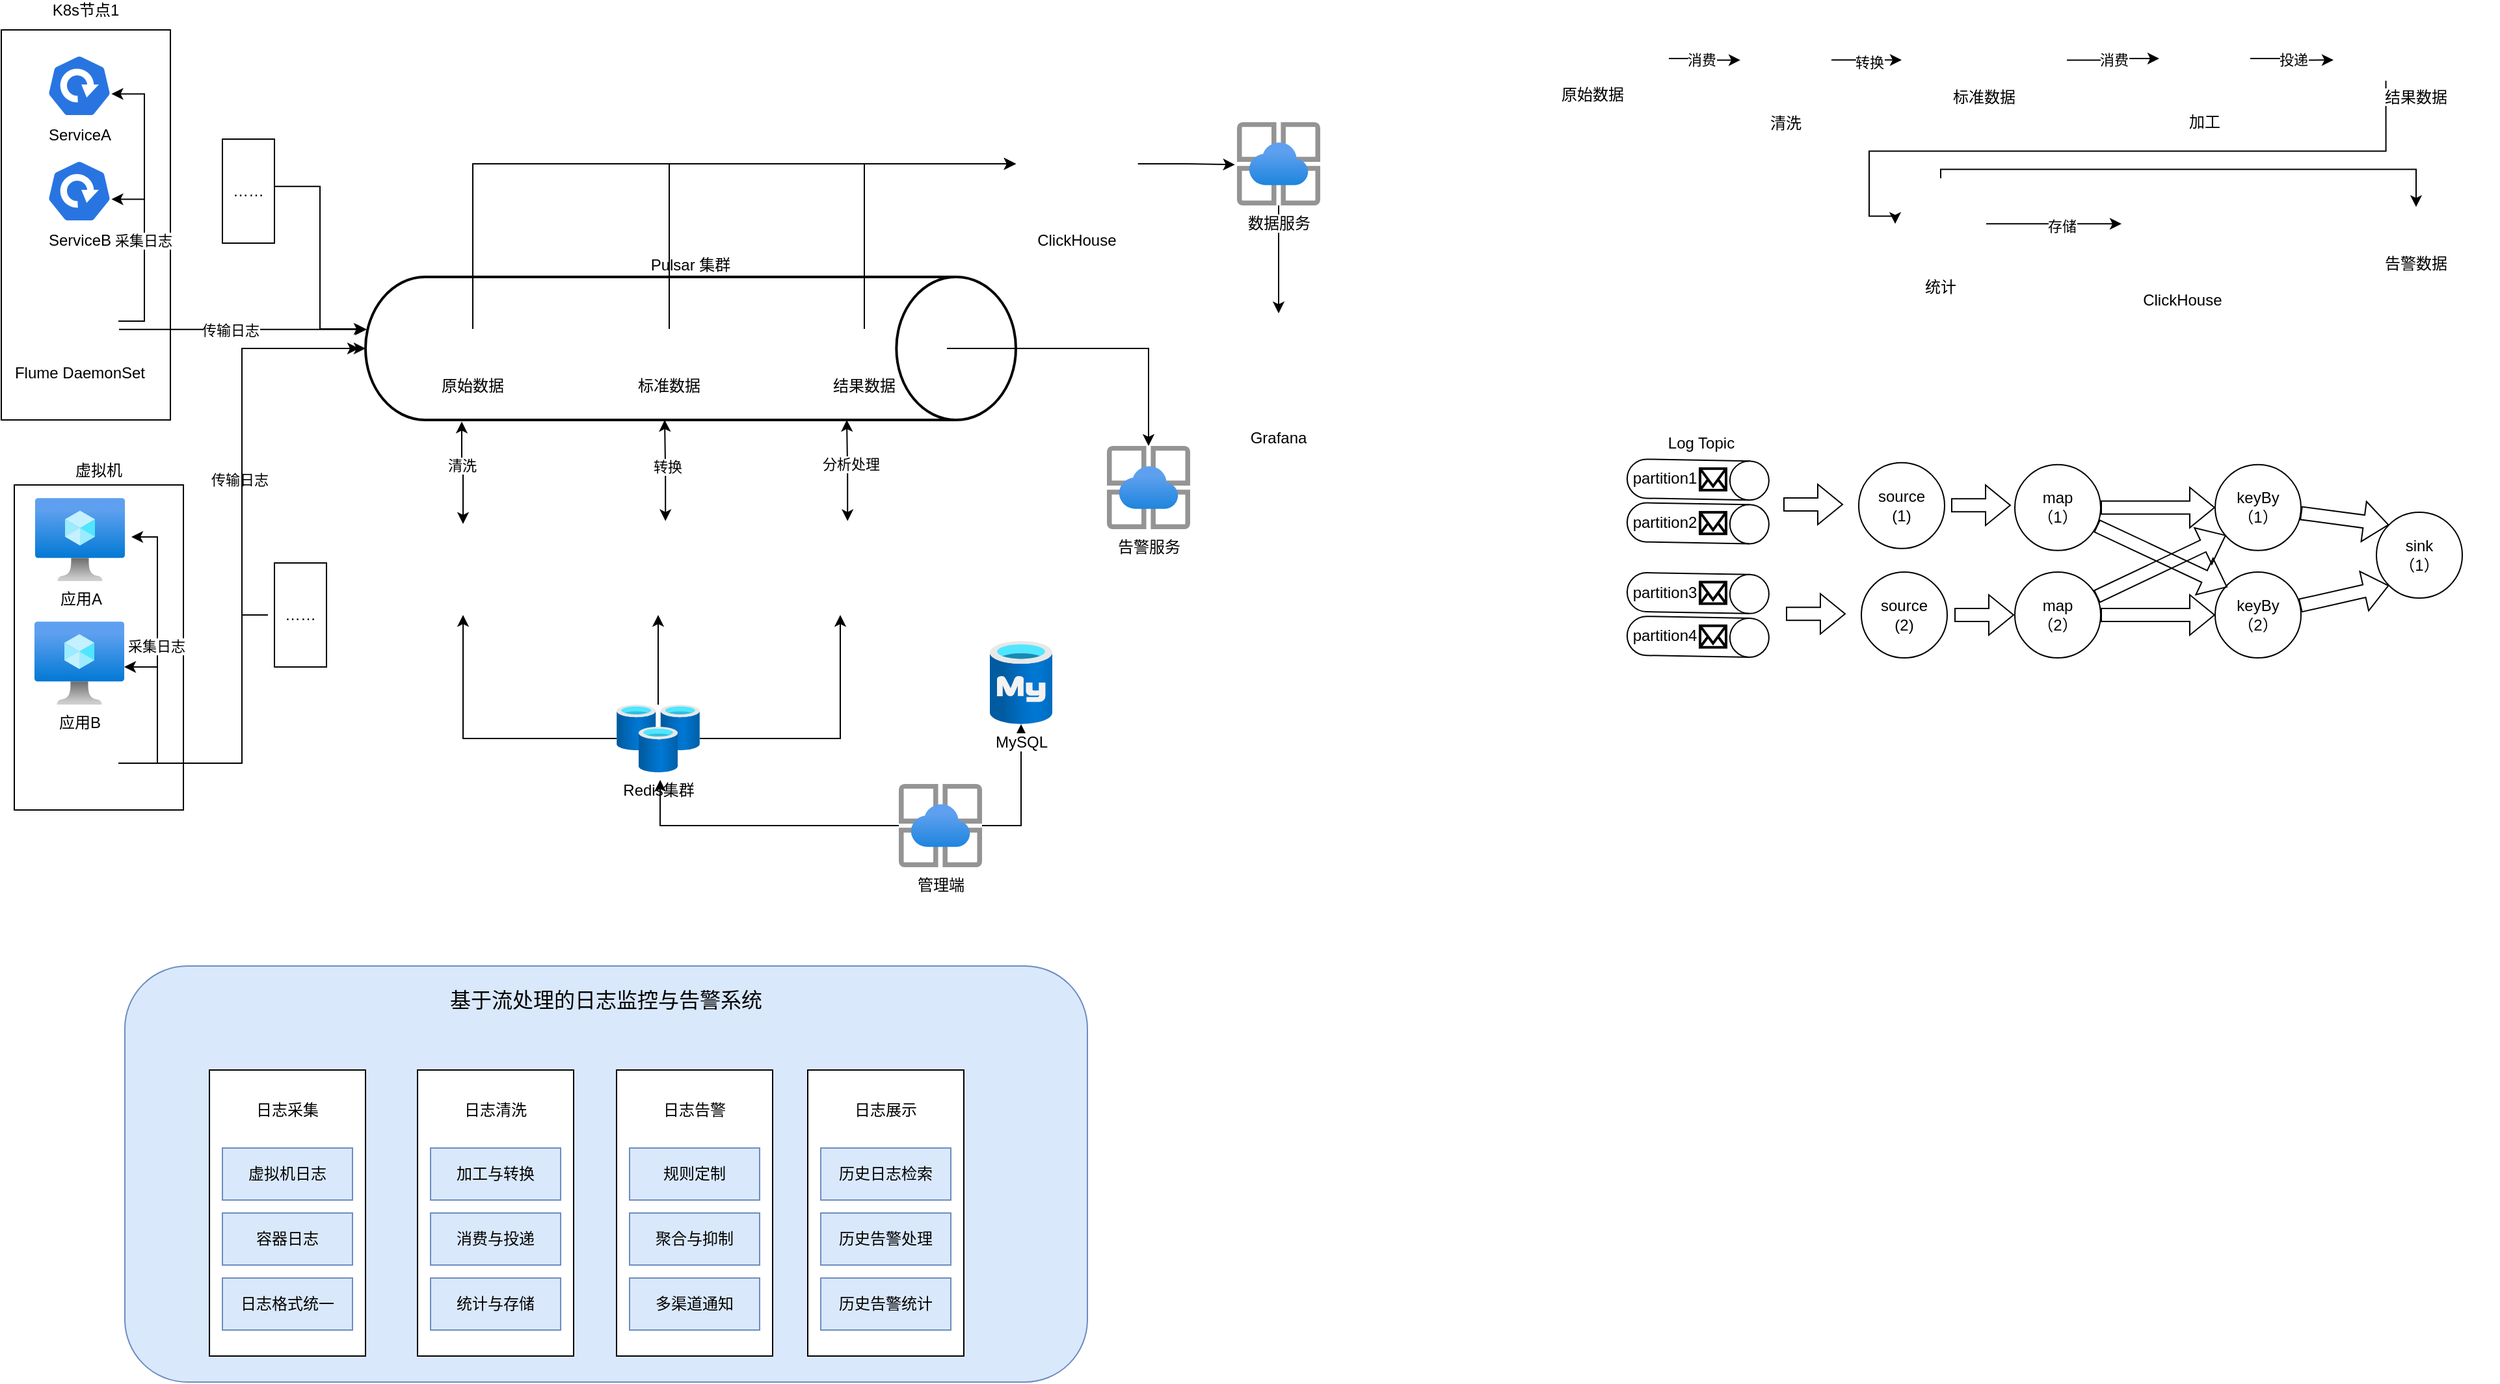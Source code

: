<mxfile version="22.1.5" type="github">
  <diagram name="第 1 页" id="56SS_imhiqbkVNjsHkNW">
    <mxGraphModel dx="688" dy="384" grid="0" gridSize="10" guides="1" tooltips="1" connect="1" arrows="1" fold="1" page="1" pageScale="1" pageWidth="827" pageHeight="1169" math="0" shadow="0">
      <root>
        <mxCell id="0" />
        <mxCell id="1" parent="0" />
        <mxCell id="awbve9gMcP2OOoba668H-3" value="虚拟机&lt;br&gt;&lt;br&gt;&lt;br&gt;&lt;br&gt;&lt;br&gt;&lt;br&gt;&lt;br&gt;&lt;br&gt;&lt;br&gt;&lt;br&gt;&lt;br&gt;&lt;br&gt;&lt;br&gt;&lt;br&gt;&lt;br&gt;&lt;br&gt;&lt;br&gt;&lt;br&gt;&lt;br&gt;&lt;br&gt;" style="rounded=0;whiteSpace=wrap;html=1;" parent="1" vertex="1">
          <mxGeometry x="20" y="390" width="130" height="250" as="geometry" />
        </mxCell>
        <mxCell id="gt6lZ0RUBfEhvGDMH1o4-125" value="&lt;font style=&quot;font-size: 16px;&quot;&gt;基于流处理的日志监控与告警系统&lt;br&gt;&lt;br&gt;&lt;br&gt;&lt;br&gt;&lt;br&gt;&lt;br&gt;&lt;br&gt;&lt;br&gt;&lt;br&gt;&lt;br&gt;&lt;br&gt;&lt;br&gt;&lt;br&gt;&lt;br&gt;&lt;br&gt;&lt;/font&gt;" style="rounded=1;whiteSpace=wrap;html=1;fillColor=#dae8fc;strokeColor=#6c8ebf;" parent="1" vertex="1">
          <mxGeometry x="105" y="760" width="740" height="320" as="geometry" />
        </mxCell>
        <mxCell id="gt6lZ0RUBfEhvGDMH1o4-4" value="K8s节点1&lt;br&gt;&lt;br&gt;&lt;br&gt;&lt;br&gt;&lt;br&gt;&lt;br&gt;&lt;br&gt;&lt;br&gt;&lt;br&gt;&lt;br&gt;&lt;br&gt;&lt;br&gt;&lt;br&gt;&lt;br&gt;&lt;br&gt;&lt;br&gt;&lt;br&gt;&lt;br&gt;&lt;br&gt;&lt;br&gt;&lt;br&gt;&lt;br&gt;&lt;br&gt;&lt;br&gt;" style="rounded=0;whiteSpace=wrap;html=1;" parent="1" vertex="1">
          <mxGeometry x="10" y="40" width="130" height="300" as="geometry" />
        </mxCell>
        <mxCell id="gt6lZ0RUBfEhvGDMH1o4-1" value="ServiceA" style="sketch=0;html=1;dashed=0;whitespace=wrap;fillColor=#2875E2;strokeColor=#ffffff;points=[[0.005,0.63,0],[0.1,0.2,0],[0.9,0.2,0],[0.5,0,0],[0.995,0.63,0],[0.72,0.99,0],[0.5,1,0],[0.28,0.99,0]];verticalLabelPosition=bottom;align=center;verticalAlign=top;shape=mxgraph.kubernetes.icon;prIcon=deploy" parent="1" vertex="1">
          <mxGeometry x="45" y="59" width="50" height="48" as="geometry" />
        </mxCell>
        <mxCell id="gt6lZ0RUBfEhvGDMH1o4-3" value="ServiceB" style="sketch=0;html=1;dashed=0;whitespace=wrap;fillColor=#2875E2;strokeColor=#ffffff;points=[[0.005,0.63,0],[0.1,0.2,0],[0.9,0.2,0],[0.5,0,0],[0.995,0.63,0],[0.72,0.99,0],[0.5,1,0],[0.28,0.99,0]];verticalLabelPosition=bottom;align=center;verticalAlign=top;shape=mxgraph.kubernetes.icon;prIcon=deploy" parent="1" vertex="1">
          <mxGeometry x="45" y="140" width="50" height="48" as="geometry" />
        </mxCell>
        <mxCell id="gt6lZ0RUBfEhvGDMH1o4-5" style="edgeStyle=orthogonalEdgeStyle;rounded=0;orthogonalLoop=1;jettySize=auto;html=1;entryX=0.995;entryY=0.63;entryDx=0;entryDy=0;entryPerimeter=0;" parent="1" target="gt6lZ0RUBfEhvGDMH1o4-3" edge="1">
          <mxGeometry relative="1" as="geometry">
            <mxPoint x="100" y="264.0" as="sourcePoint" />
            <Array as="points">
              <mxPoint x="120" y="264" />
              <mxPoint x="120" y="170" />
            </Array>
          </mxGeometry>
        </mxCell>
        <mxCell id="gt6lZ0RUBfEhvGDMH1o4-6" style="edgeStyle=orthogonalEdgeStyle;rounded=0;orthogonalLoop=1;jettySize=auto;html=1;entryX=0.995;entryY=0.63;entryDx=0;entryDy=0;entryPerimeter=0;" parent="1" target="gt6lZ0RUBfEhvGDMH1o4-1" edge="1">
          <mxGeometry relative="1" as="geometry">
            <mxPoint x="100" y="264.0" as="sourcePoint" />
            <Array as="points">
              <mxPoint x="120" y="264" />
              <mxPoint x="120" y="90" />
            </Array>
          </mxGeometry>
        </mxCell>
        <mxCell id="gt6lZ0RUBfEhvGDMH1o4-7" value="采集日志" style="edgeLabel;html=1;align=center;verticalAlign=middle;resizable=0;points=[];" parent="gt6lZ0RUBfEhvGDMH1o4-6" vertex="1" connectable="0">
          <mxGeometry x="-0.252" y="1" relative="1" as="geometry">
            <mxPoint as="offset" />
          </mxGeometry>
        </mxCell>
        <mxCell id="gt6lZ0RUBfEhvGDMH1o4-10" value="应用A" style="image;aspect=fixed;html=1;points=[];align=center;fontSize=12;image=img/lib/azure2/compute/Virtual_Machine.svg;" parent="1" vertex="1">
          <mxGeometry x="36" y="400" width="69" height="64" as="geometry" />
        </mxCell>
        <mxCell id="gt6lZ0RUBfEhvGDMH1o4-11" value="Flume DaemonSet" style="shape=image;verticalLabelPosition=bottom;labelBackgroundColor=default;verticalAlign=top;aspect=fixed;imageAspect=0;image=https://flume.apache.org/_static/flume-logo.png;" parent="1" vertex="1">
          <mxGeometry x="40.5" y="230" width="60" height="60" as="geometry" />
        </mxCell>
        <mxCell id="gt6lZ0RUBfEhvGDMH1o4-13" style="edgeStyle=orthogonalEdgeStyle;rounded=0;orthogonalLoop=1;jettySize=auto;html=1;exitX=1;exitY=0.5;exitDx=0;exitDy=0;" parent="1" source="gt6lZ0RUBfEhvGDMH1o4-12" edge="1">
          <mxGeometry relative="1" as="geometry">
            <mxPoint x="110" y="430" as="targetPoint" />
            <Array as="points">
              <mxPoint x="130" y="604" />
              <mxPoint x="130" y="430" />
            </Array>
          </mxGeometry>
        </mxCell>
        <mxCell id="gt6lZ0RUBfEhvGDMH1o4-14" value="采集日志" style="edgeLabel;html=1;align=center;verticalAlign=middle;resizable=0;points=[];" parent="gt6lZ0RUBfEhvGDMH1o4-13" vertex="1" connectable="0">
          <mxGeometry x="0.07" y="1" relative="1" as="geometry">
            <mxPoint as="offset" />
          </mxGeometry>
        </mxCell>
        <mxCell id="awbve9gMcP2OOoba668H-5" style="edgeStyle=orthogonalEdgeStyle;rounded=0;orthogonalLoop=1;jettySize=auto;html=1;" parent="1" source="gt6lZ0RUBfEhvGDMH1o4-12" target="awbve9gMcP2OOoba668H-4" edge="1">
          <mxGeometry relative="1" as="geometry">
            <Array as="points">
              <mxPoint x="130" y="604" />
              <mxPoint x="130" y="530" />
            </Array>
          </mxGeometry>
        </mxCell>
        <mxCell id="gt6lZ0RUBfEhvGDMH1o4-12" value="" style="shape=image;verticalLabelPosition=bottom;labelBackgroundColor=default;verticalAlign=top;aspect=fixed;imageAspect=0;image=https://flume.apache.org/_static/flume-logo.png;" parent="1" vertex="1">
          <mxGeometry x="40" y="574" width="60" height="60" as="geometry" />
        </mxCell>
        <mxCell id="gt6lZ0RUBfEhvGDMH1o4-15" value="Pulsar 集群&lt;br&gt;&lt;br&gt;&lt;br&gt;&lt;br&gt;&lt;br&gt;&lt;br&gt;&lt;br&gt;&lt;br&gt;&lt;br&gt;&lt;br&gt;" style="strokeWidth=2;html=1;shape=mxgraph.flowchart.direct_data;whiteSpace=wrap;" parent="1" vertex="1">
          <mxGeometry x="290" y="230" width="500" height="110" as="geometry" />
        </mxCell>
        <mxCell id="gt6lZ0RUBfEhvGDMH1o4-22" value="" style="shape=image;verticalLabelPosition=bottom;labelBackgroundColor=default;verticalAlign=top;aspect=fixed;imageAspect=0;image=https://flink.apache.org/img/logo/png/100/flink_squirrel_100_color.png;" parent="1" vertex="1">
          <mxGeometry x="330" y="420" width="70" height="70" as="geometry" />
        </mxCell>
        <mxCell id="gt6lZ0RUBfEhvGDMH1o4-23" style="edgeStyle=orthogonalEdgeStyle;rounded=0;orthogonalLoop=1;jettySize=auto;html=1;entryX=0.002;entryY=0.367;entryDx=0;entryDy=0;entryPerimeter=0;" parent="1" source="gt6lZ0RUBfEhvGDMH1o4-11" target="gt6lZ0RUBfEhvGDMH1o4-15" edge="1">
          <mxGeometry relative="1" as="geometry">
            <Array as="points">
              <mxPoint x="195" y="270" />
            </Array>
          </mxGeometry>
        </mxCell>
        <mxCell id="gt6lZ0RUBfEhvGDMH1o4-26" value="传输日志" style="edgeLabel;html=1;align=center;verticalAlign=middle;resizable=0;points=[];" parent="gt6lZ0RUBfEhvGDMH1o4-23" vertex="1" connectable="0">
          <mxGeometry x="-0.107" relative="1" as="geometry">
            <mxPoint as="offset" />
          </mxGeometry>
        </mxCell>
        <mxCell id="gt6lZ0RUBfEhvGDMH1o4-25" style="edgeStyle=orthogonalEdgeStyle;rounded=0;orthogonalLoop=1;jettySize=auto;html=1;entryX=0;entryY=0.5;entryDx=0;entryDy=0;entryPerimeter=0;" parent="1" source="gt6lZ0RUBfEhvGDMH1o4-12" target="gt6lZ0RUBfEhvGDMH1o4-15" edge="1">
          <mxGeometry relative="1" as="geometry" />
        </mxCell>
        <mxCell id="gt6lZ0RUBfEhvGDMH1o4-27" value="传输日志" style="edgeLabel;html=1;align=center;verticalAlign=middle;resizable=0;points=[];" parent="gt6lZ0RUBfEhvGDMH1o4-25" vertex="1" connectable="0">
          <mxGeometry x="0.232" y="2" relative="1" as="geometry">
            <mxPoint as="offset" />
          </mxGeometry>
        </mxCell>
        <mxCell id="gt6lZ0RUBfEhvGDMH1o4-28" style="edgeStyle=orthogonalEdgeStyle;rounded=0;orthogonalLoop=1;jettySize=auto;html=1;entryX=0.148;entryY=1.011;entryDx=0;entryDy=0;entryPerimeter=0;startArrow=classic;startFill=1;" parent="1" source="gt6lZ0RUBfEhvGDMH1o4-22" target="gt6lZ0RUBfEhvGDMH1o4-15" edge="1">
          <mxGeometry relative="1" as="geometry" />
        </mxCell>
        <mxCell id="gt6lZ0RUBfEhvGDMH1o4-36" value="清洗" style="edgeLabel;html=1;align=center;verticalAlign=middle;resizable=0;points=[];" parent="gt6lZ0RUBfEhvGDMH1o4-28" vertex="1" connectable="0">
          <mxGeometry x="0.167" relative="1" as="geometry">
            <mxPoint as="offset" />
          </mxGeometry>
        </mxCell>
        <mxCell id="gt6lZ0RUBfEhvGDMH1o4-32" value="" style="edgeStyle=orthogonalEdgeStyle;rounded=0;orthogonalLoop=1;jettySize=auto;html=1;exitX=0.58;exitY=-0.032;exitDx=0;exitDy=0;exitPerimeter=0;startArrow=classic;startFill=1;" parent="1" source="gt6lZ0RUBfEhvGDMH1o4-29" edge="1">
          <mxGeometry relative="1" as="geometry">
            <mxPoint x="544.989" y="452.5" as="sourcePoint" />
            <mxPoint x="520.0" y="340" as="targetPoint" />
          </mxGeometry>
        </mxCell>
        <mxCell id="gt6lZ0RUBfEhvGDMH1o4-40" value="转换" style="edgeLabel;html=1;align=center;verticalAlign=middle;resizable=0;points=[];" parent="gt6lZ0RUBfEhvGDMH1o4-32" vertex="1" connectable="0">
          <mxGeometry x="0.093" y="-1" relative="1" as="geometry">
            <mxPoint as="offset" />
          </mxGeometry>
        </mxCell>
        <mxCell id="gt6lZ0RUBfEhvGDMH1o4-29" value="" style="shape=image;verticalLabelPosition=bottom;labelBackgroundColor=default;verticalAlign=top;aspect=fixed;imageAspect=0;image=https://flink.apache.org/img/logo/png/100/flink_squirrel_100_color.png;" parent="1" vertex="1">
          <mxGeometry x="480" y="420" width="70" height="70" as="geometry" />
        </mxCell>
        <mxCell id="gt6lZ0RUBfEhvGDMH1o4-34" value="" style="edgeStyle=orthogonalEdgeStyle;rounded=0;orthogonalLoop=1;jettySize=auto;html=1;exitX=0.58;exitY=-0.032;exitDx=0;exitDy=0;exitPerimeter=0;startArrow=classic;startFill=1;" parent="1" source="gt6lZ0RUBfEhvGDMH1o4-35" edge="1">
          <mxGeometry relative="1" as="geometry">
            <mxPoint x="684.989" y="452.5" as="sourcePoint" />
            <mxPoint x="660.0" y="340" as="targetPoint" />
          </mxGeometry>
        </mxCell>
        <mxCell id="gt6lZ0RUBfEhvGDMH1o4-41" value="分析处理" style="edgeLabel;html=1;align=center;verticalAlign=middle;resizable=0;points=[];" parent="gt6lZ0RUBfEhvGDMH1o4-34" vertex="1" connectable="0">
          <mxGeometry x="0.129" y="-2" relative="1" as="geometry">
            <mxPoint as="offset" />
          </mxGeometry>
        </mxCell>
        <mxCell id="gt6lZ0RUBfEhvGDMH1o4-35" value="" style="shape=image;verticalLabelPosition=bottom;labelBackgroundColor=default;verticalAlign=top;aspect=fixed;imageAspect=0;image=https://flink.apache.org/img/logo/png/100/flink_squirrel_100_color.png;" parent="1" vertex="1">
          <mxGeometry x="620" y="420" width="70" height="70" as="geometry" />
        </mxCell>
        <mxCell id="gt6lZ0RUBfEhvGDMH1o4-48" style="edgeStyle=orthogonalEdgeStyle;rounded=0;orthogonalLoop=1;jettySize=auto;html=1;entryX=0;entryY=0.5;entryDx=0;entryDy=0;" parent="1" source="gt6lZ0RUBfEhvGDMH1o4-37" target="gt6lZ0RUBfEhvGDMH1o4-44" edge="1">
          <mxGeometry relative="1" as="geometry">
            <Array as="points">
              <mxPoint x="372" y="143" />
            </Array>
          </mxGeometry>
        </mxCell>
        <mxCell id="gt6lZ0RUBfEhvGDMH1o4-37" value="原始数据" style="shape=image;verticalLabelPosition=bottom;labelBackgroundColor=default;verticalAlign=top;aspect=fixed;imageAspect=0;image=https://pulsar.apache.org/img/logo-black.svg;" parent="1" vertex="1">
          <mxGeometry x="309" y="270" width="127" height="30" as="geometry" />
        </mxCell>
        <mxCell id="gt6lZ0RUBfEhvGDMH1o4-47" style="edgeStyle=orthogonalEdgeStyle;rounded=0;orthogonalLoop=1;jettySize=auto;html=1;entryX=0;entryY=0.5;entryDx=0;entryDy=0;" parent="1" source="gt6lZ0RUBfEhvGDMH1o4-38" target="gt6lZ0RUBfEhvGDMH1o4-44" edge="1">
          <mxGeometry relative="1" as="geometry">
            <Array as="points">
              <mxPoint x="524" y="143" />
            </Array>
          </mxGeometry>
        </mxCell>
        <mxCell id="gt6lZ0RUBfEhvGDMH1o4-38" value="标准数据" style="shape=image;verticalLabelPosition=bottom;labelBackgroundColor=default;verticalAlign=top;aspect=fixed;imageAspect=0;image=https://pulsar.apache.org/img/logo-black.svg;" parent="1" vertex="1">
          <mxGeometry x="460" y="270" width="127" height="30" as="geometry" />
        </mxCell>
        <mxCell id="gt6lZ0RUBfEhvGDMH1o4-44" value="ClickHouse" style="shape=image;verticalLabelPosition=bottom;labelBackgroundColor=default;verticalAlign=top;aspect=fixed;imageAspect=0;image=https://upload.wikimedia.org/wikipedia/commons/thumb/0/0e/Clickhouse.png/220px-Clickhouse.png;" parent="1" vertex="1">
          <mxGeometry x="790" y="98" width="93.84" height="90" as="geometry" />
        </mxCell>
        <mxCell id="gt6lZ0RUBfEhvGDMH1o4-46" style="edgeStyle=orthogonalEdgeStyle;rounded=0;orthogonalLoop=1;jettySize=auto;html=1;entryX=0;entryY=0.5;entryDx=0;entryDy=0;exitX=0.5;exitY=0;exitDx=0;exitDy=0;" parent="1" source="gt6lZ0RUBfEhvGDMH1o4-45" target="gt6lZ0RUBfEhvGDMH1o4-44" edge="1">
          <mxGeometry relative="1" as="geometry" />
        </mxCell>
        <mxCell id="gt6lZ0RUBfEhvGDMH1o4-62" style="edgeStyle=orthogonalEdgeStyle;rounded=0;orthogonalLoop=1;jettySize=auto;html=1;" parent="1" source="gt6lZ0RUBfEhvGDMH1o4-45" target="gt6lZ0RUBfEhvGDMH1o4-51" edge="1">
          <mxGeometry relative="1" as="geometry" />
        </mxCell>
        <mxCell id="gt6lZ0RUBfEhvGDMH1o4-45" value="结果数据" style="shape=image;verticalLabelPosition=bottom;labelBackgroundColor=default;verticalAlign=top;aspect=fixed;imageAspect=0;image=https://pulsar.apache.org/img/logo-black.svg;" parent="1" vertex="1">
          <mxGeometry x="610" y="270" width="127" height="30" as="geometry" />
        </mxCell>
        <mxCell id="gt6lZ0RUBfEhvGDMH1o4-108" value="" style="edgeStyle=orthogonalEdgeStyle;rounded=0;orthogonalLoop=1;jettySize=auto;html=1;" parent="1" source="gt6lZ0RUBfEhvGDMH1o4-49" target="gt6lZ0RUBfEhvGDMH1o4-107" edge="1">
          <mxGeometry relative="1" as="geometry" />
        </mxCell>
        <mxCell id="gt6lZ0RUBfEhvGDMH1o4-49" value="数据服务" style="image;aspect=fixed;html=1;points=[];align=center;fontSize=12;image=img/lib/azure2/app_services/App_Service_Environments.svg;" parent="1" vertex="1">
          <mxGeometry x="960" y="111" width="64" height="64" as="geometry" />
        </mxCell>
        <mxCell id="gt6lZ0RUBfEhvGDMH1o4-50" style="edgeStyle=orthogonalEdgeStyle;rounded=0;orthogonalLoop=1;jettySize=auto;html=1;entryX=-0.026;entryY=0.51;entryDx=0;entryDy=0;entryPerimeter=0;" parent="1" source="gt6lZ0RUBfEhvGDMH1o4-44" target="gt6lZ0RUBfEhvGDMH1o4-49" edge="1">
          <mxGeometry relative="1" as="geometry" />
        </mxCell>
        <mxCell id="gt6lZ0RUBfEhvGDMH1o4-51" value="告警服务" style="image;aspect=fixed;html=1;points=[];align=center;fontSize=12;image=img/lib/azure2/app_services/App_Service_Environments.svg;" parent="1" vertex="1">
          <mxGeometry x="860" y="360" width="64" height="64" as="geometry" />
        </mxCell>
        <mxCell id="gt6lZ0RUBfEhvGDMH1o4-54" style="edgeStyle=orthogonalEdgeStyle;rounded=0;orthogonalLoop=1;jettySize=auto;html=1;entryX=0.5;entryY=1;entryDx=0;entryDy=0;" parent="1" source="gt6lZ0RUBfEhvGDMH1o4-53" target="gt6lZ0RUBfEhvGDMH1o4-29" edge="1">
          <mxGeometry relative="1" as="geometry" />
        </mxCell>
        <mxCell id="gt6lZ0RUBfEhvGDMH1o4-55" style="edgeStyle=orthogonalEdgeStyle;rounded=0;orthogonalLoop=1;jettySize=auto;html=1;entryX=0.5;entryY=1;entryDx=0;entryDy=0;" parent="1" source="gt6lZ0RUBfEhvGDMH1o4-53" target="gt6lZ0RUBfEhvGDMH1o4-35" edge="1">
          <mxGeometry relative="1" as="geometry" />
        </mxCell>
        <mxCell id="gt6lZ0RUBfEhvGDMH1o4-56" style="edgeStyle=orthogonalEdgeStyle;rounded=0;orthogonalLoop=1;jettySize=auto;html=1;entryX=0.5;entryY=1;entryDx=0;entryDy=0;" parent="1" source="gt6lZ0RUBfEhvGDMH1o4-53" target="gt6lZ0RUBfEhvGDMH1o4-22" edge="1">
          <mxGeometry relative="1" as="geometry" />
        </mxCell>
        <mxCell id="gt6lZ0RUBfEhvGDMH1o4-53" value="Redis集群" style="image;aspect=fixed;html=1;points=[];align=center;fontSize=12;image=img/lib/azure2/databases/Cache_Redis.svg;" parent="1" vertex="1">
          <mxGeometry x="483" y="559" width="64" height="52" as="geometry" />
        </mxCell>
        <mxCell id="gt6lZ0RUBfEhvGDMH1o4-61" style="edgeStyle=orthogonalEdgeStyle;rounded=0;orthogonalLoop=1;jettySize=auto;html=1;" parent="1" source="gt6lZ0RUBfEhvGDMH1o4-57" target="gt6lZ0RUBfEhvGDMH1o4-60" edge="1">
          <mxGeometry relative="1" as="geometry" />
        </mxCell>
        <mxCell id="gt6lZ0RUBfEhvGDMH1o4-57" value="管理端" style="image;aspect=fixed;html=1;points=[];align=center;fontSize=12;image=img/lib/azure2/app_services/App_Service_Environments.svg;" parent="1" vertex="1">
          <mxGeometry x="700" y="620" width="64" height="64" as="geometry" />
        </mxCell>
        <mxCell id="gt6lZ0RUBfEhvGDMH1o4-59" style="edgeStyle=orthogonalEdgeStyle;rounded=0;orthogonalLoop=1;jettySize=auto;html=1;entryX=0.524;entryY=1.113;entryDx=0;entryDy=0;entryPerimeter=0;" parent="1" source="gt6lZ0RUBfEhvGDMH1o4-57" target="gt6lZ0RUBfEhvGDMH1o4-53" edge="1">
          <mxGeometry relative="1" as="geometry" />
        </mxCell>
        <mxCell id="gt6lZ0RUBfEhvGDMH1o4-60" value="MySQL" style="image;aspect=fixed;html=1;points=[];align=center;fontSize=12;image=img/lib/azure2/databases/Azure_Database_MySQL_Server.svg;" parent="1" vertex="1">
          <mxGeometry x="770" y="510" width="48" height="64" as="geometry" />
        </mxCell>
        <mxCell id="gt6lZ0RUBfEhvGDMH1o4-107" value="Grafana" style="shape=image;verticalLabelPosition=bottom;labelBackgroundColor=default;verticalAlign=top;aspect=fixed;imageAspect=0;image=https://cdn.icon-icons.com/icons2/2699/PNG/512/grafana_logo_icon_171048.png;" parent="1" vertex="1">
          <mxGeometry x="951" y="258" width="82" height="82" as="geometry" />
        </mxCell>
        <mxCell id="gt6lZ0RUBfEhvGDMH1o4-109" value="日志采集&lt;br&gt;&lt;br&gt;&lt;br&gt;&lt;br&gt;&lt;br&gt;&lt;br&gt;&lt;br&gt;&lt;br&gt;&lt;br&gt;&lt;br&gt;&lt;br&gt;&lt;br&gt;" style="rounded=0;whiteSpace=wrap;html=1;" parent="1" vertex="1">
          <mxGeometry x="170" y="840" width="120" height="220" as="geometry" />
        </mxCell>
        <mxCell id="gt6lZ0RUBfEhvGDMH1o4-110" value="日志清洗&lt;br&gt;&lt;br&gt;&lt;br&gt;&lt;br&gt;&lt;br&gt;&lt;br&gt;&lt;br&gt;&lt;br&gt;&lt;br&gt;&lt;br&gt;&lt;br&gt;&lt;br&gt;" style="rounded=0;whiteSpace=wrap;html=1;" parent="1" vertex="1">
          <mxGeometry x="330" y="840" width="120" height="220" as="geometry" />
        </mxCell>
        <mxCell id="gt6lZ0RUBfEhvGDMH1o4-111" value="日志告警&lt;br&gt;&lt;br&gt;&lt;br&gt;&lt;br&gt;&lt;br&gt;&lt;br&gt;&lt;br&gt;&lt;br&gt;&lt;br&gt;&lt;br&gt;&lt;br&gt;&lt;br&gt;" style="rounded=0;whiteSpace=wrap;html=1;" parent="1" vertex="1">
          <mxGeometry x="483" y="840" width="120" height="220" as="geometry" />
        </mxCell>
        <mxCell id="gt6lZ0RUBfEhvGDMH1o4-112" value="日志展示&lt;br&gt;&lt;br&gt;&lt;br&gt;&lt;br&gt;&lt;br&gt;&lt;br&gt;&lt;br&gt;&lt;br&gt;&lt;br&gt;&lt;br&gt;&lt;br&gt;&lt;br&gt;" style="rounded=0;whiteSpace=wrap;html=1;" parent="1" vertex="1">
          <mxGeometry x="630" y="840" width="120" height="220" as="geometry" />
        </mxCell>
        <mxCell id="gt6lZ0RUBfEhvGDMH1o4-113" value="虚拟机日志" style="rounded=0;whiteSpace=wrap;html=1;fillColor=#dae8fc;strokeColor=#6c8ebf;" parent="1" vertex="1">
          <mxGeometry x="180" y="900" width="100" height="40" as="geometry" />
        </mxCell>
        <mxCell id="gt6lZ0RUBfEhvGDMH1o4-114" value="容器日志" style="rounded=0;whiteSpace=wrap;html=1;fillColor=#dae8fc;strokeColor=#6c8ebf;" parent="1" vertex="1">
          <mxGeometry x="180" y="950" width="100" height="40" as="geometry" />
        </mxCell>
        <mxCell id="gt6lZ0RUBfEhvGDMH1o4-115" value="日志格式统一" style="rounded=0;whiteSpace=wrap;html=1;fillColor=#dae8fc;strokeColor=#6c8ebf;" parent="1" vertex="1">
          <mxGeometry x="180" y="1000" width="100" height="40" as="geometry" />
        </mxCell>
        <mxCell id="gt6lZ0RUBfEhvGDMH1o4-116" value="加工与转换" style="rounded=0;whiteSpace=wrap;html=1;fillColor=#dae8fc;strokeColor=#6c8ebf;" parent="1" vertex="1">
          <mxGeometry x="340" y="900" width="100" height="40" as="geometry" />
        </mxCell>
        <mxCell id="gt6lZ0RUBfEhvGDMH1o4-117" value="消费与投递" style="rounded=0;whiteSpace=wrap;html=1;fillColor=#dae8fc;strokeColor=#6c8ebf;" parent="1" vertex="1">
          <mxGeometry x="340" y="950" width="100" height="40" as="geometry" />
        </mxCell>
        <mxCell id="gt6lZ0RUBfEhvGDMH1o4-118" value="统计与存储" style="rounded=0;whiteSpace=wrap;html=1;fillColor=#dae8fc;strokeColor=#6c8ebf;" parent="1" vertex="1">
          <mxGeometry x="340" y="1000" width="100" height="40" as="geometry" />
        </mxCell>
        <mxCell id="gt6lZ0RUBfEhvGDMH1o4-119" value="规则定制" style="rounded=0;whiteSpace=wrap;html=1;fillColor=#dae8fc;strokeColor=#6c8ebf;" parent="1" vertex="1">
          <mxGeometry x="493" y="900" width="100" height="40" as="geometry" />
        </mxCell>
        <mxCell id="gt6lZ0RUBfEhvGDMH1o4-120" value="聚合与抑制" style="rounded=0;whiteSpace=wrap;html=1;fillColor=#dae8fc;strokeColor=#6c8ebf;" parent="1" vertex="1">
          <mxGeometry x="493" y="950" width="100" height="40" as="geometry" />
        </mxCell>
        <mxCell id="gt6lZ0RUBfEhvGDMH1o4-121" value="多渠道通知" style="rounded=0;whiteSpace=wrap;html=1;fillColor=#dae8fc;strokeColor=#6c8ebf;" parent="1" vertex="1">
          <mxGeometry x="493" y="1000" width="100" height="40" as="geometry" />
        </mxCell>
        <mxCell id="gt6lZ0RUBfEhvGDMH1o4-122" value="历史日志检索" style="rounded=0;whiteSpace=wrap;html=1;fillColor=#dae8fc;strokeColor=#6c8ebf;" parent="1" vertex="1">
          <mxGeometry x="640" y="900" width="100" height="40" as="geometry" />
        </mxCell>
        <mxCell id="gt6lZ0RUBfEhvGDMH1o4-123" value="历史告警处理" style="rounded=0;whiteSpace=wrap;html=1;fillColor=#dae8fc;strokeColor=#6c8ebf;" parent="1" vertex="1">
          <mxGeometry x="640" y="950" width="100" height="40" as="geometry" />
        </mxCell>
        <mxCell id="gt6lZ0RUBfEhvGDMH1o4-124" value="历史告警统计" style="rounded=0;whiteSpace=wrap;html=1;fillColor=#dae8fc;strokeColor=#6c8ebf;" parent="1" vertex="1">
          <mxGeometry x="640" y="1000" width="100" height="40" as="geometry" />
        </mxCell>
        <mxCell id="awbve9gMcP2OOoba668H-1" value="……" style="rounded=0;whiteSpace=wrap;html=1;" parent="1" vertex="1">
          <mxGeometry x="180" y="124" width="40" height="80" as="geometry" />
        </mxCell>
        <mxCell id="awbve9gMcP2OOoba668H-2" style="edgeStyle=orthogonalEdgeStyle;rounded=0;orthogonalLoop=1;jettySize=auto;html=1;entryX=0;entryY=0.396;entryDx=0;entryDy=0;entryPerimeter=0;" parent="1" edge="1">
          <mxGeometry relative="1" as="geometry">
            <mxPoint x="220" y="160.4" as="sourcePoint" />
            <mxPoint x="290" y="269.96" as="targetPoint" />
            <Array as="points">
              <mxPoint x="255" y="160" />
              <mxPoint x="255" y="270" />
            </Array>
          </mxGeometry>
        </mxCell>
        <mxCell id="awbve9gMcP2OOoba668H-4" value="应用B" style="image;aspect=fixed;html=1;points=[];align=center;fontSize=12;image=img/lib/azure2/compute/Virtual_Machine.svg;" parent="1" vertex="1">
          <mxGeometry x="35.5" y="495" width="69" height="64" as="geometry" />
        </mxCell>
        <mxCell id="awbve9gMcP2OOoba668H-6" value="……" style="rounded=0;whiteSpace=wrap;html=1;" parent="1" vertex="1">
          <mxGeometry x="220" y="450" width="40" height="80" as="geometry" />
        </mxCell>
        <mxCell id="awbve9gMcP2OOoba668H-7" style="edgeStyle=orthogonalEdgeStyle;rounded=0;orthogonalLoop=1;jettySize=auto;html=1;entryX=0;entryY=0.5;entryDx=0;entryDy=0;entryPerimeter=0;" parent="1" edge="1">
          <mxGeometry relative="1" as="geometry">
            <mxPoint x="215" y="490" as="sourcePoint" />
            <mxPoint x="285" y="285" as="targetPoint" />
            <Array as="points">
              <mxPoint x="195" y="490" />
              <mxPoint x="195" y="285" />
            </Array>
          </mxGeometry>
        </mxCell>
        <mxCell id="awbve9gMcP2OOoba668H-12" style="edgeStyle=orthogonalEdgeStyle;rounded=0;orthogonalLoop=1;jettySize=auto;html=1;entryX=0;entryY=0.5;entryDx=0;entryDy=0;" parent="1" source="awbve9gMcP2OOoba668H-8" target="awbve9gMcP2OOoba668H-11" edge="1">
          <mxGeometry relative="1" as="geometry" />
        </mxCell>
        <mxCell id="awbve9gMcP2OOoba668H-18" value="转换" style="edgeLabel;html=1;align=center;verticalAlign=middle;resizable=0;points=[];" parent="awbve9gMcP2OOoba668H-12" vertex="1" connectable="0">
          <mxGeometry x="0.048" y="-2" relative="1" as="geometry">
            <mxPoint as="offset" />
          </mxGeometry>
        </mxCell>
        <mxCell id="awbve9gMcP2OOoba668H-8" value="清洗" style="shape=image;verticalLabelPosition=bottom;labelBackgroundColor=default;verticalAlign=top;aspect=fixed;imageAspect=0;image=https://flink.apache.org/img/logo/png/100/flink_squirrel_100_color.png;" parent="1" vertex="1">
          <mxGeometry x="1347" y="28.18" width="70" height="70" as="geometry" />
        </mxCell>
        <mxCell id="awbve9gMcP2OOoba668H-10" style="edgeStyle=orthogonalEdgeStyle;rounded=0;orthogonalLoop=1;jettySize=auto;html=1;" parent="1" source="awbve9gMcP2OOoba668H-9" target="awbve9gMcP2OOoba668H-8" edge="1">
          <mxGeometry relative="1" as="geometry" />
        </mxCell>
        <mxCell id="awbve9gMcP2OOoba668H-17" value="消费" style="edgeLabel;html=1;align=center;verticalAlign=middle;resizable=0;points=[];" parent="awbve9gMcP2OOoba668H-10" vertex="1" connectable="0">
          <mxGeometry x="0.001" y="-3" relative="1" as="geometry">
            <mxPoint as="offset" />
          </mxGeometry>
        </mxCell>
        <mxCell id="awbve9gMcP2OOoba668H-9" value="原始数据" style="shape=image;verticalLabelPosition=bottom;labelBackgroundColor=default;verticalAlign=top;aspect=fixed;imageAspect=0;image=https://pulsar.apache.org/img/logo-black.svg;" parent="1" vertex="1">
          <mxGeometry x="1175" y="48.18" width="117" height="27.64" as="geometry" />
        </mxCell>
        <mxCell id="awbve9gMcP2OOoba668H-14" style="edgeStyle=orthogonalEdgeStyle;rounded=0;orthogonalLoop=1;jettySize=auto;html=1;" parent="1" source="awbve9gMcP2OOoba668H-11" target="awbve9gMcP2OOoba668H-13" edge="1">
          <mxGeometry relative="1" as="geometry" />
        </mxCell>
        <mxCell id="awbve9gMcP2OOoba668H-19" value="消费" style="edgeLabel;html=1;align=center;verticalAlign=middle;resizable=0;points=[];" parent="awbve9gMcP2OOoba668H-14" vertex="1" connectable="0">
          <mxGeometry x="0.028" y="-1" relative="1" as="geometry">
            <mxPoint as="offset" />
          </mxGeometry>
        </mxCell>
        <mxCell id="awbve9gMcP2OOoba668H-11" value="标准数据" style="shape=image;verticalLabelPosition=bottom;labelBackgroundColor=default;verticalAlign=top;aspect=fixed;imageAspect=0;image=https://pulsar.apache.org/img/logo-black.svg;" parent="1" vertex="1">
          <mxGeometry x="1471" y="48.18" width="127" height="30" as="geometry" />
        </mxCell>
        <mxCell id="awbve9gMcP2OOoba668H-16" style="edgeStyle=orthogonalEdgeStyle;rounded=0;orthogonalLoop=1;jettySize=auto;html=1;entryX=0;entryY=0.5;entryDx=0;entryDy=0;" parent="1" source="awbve9gMcP2OOoba668H-13" target="awbve9gMcP2OOoba668H-15" edge="1">
          <mxGeometry relative="1" as="geometry" />
        </mxCell>
        <mxCell id="awbve9gMcP2OOoba668H-20" value="投递" style="edgeLabel;html=1;align=center;verticalAlign=middle;resizable=0;points=[];" parent="awbve9gMcP2OOoba668H-16" vertex="1" connectable="0">
          <mxGeometry x="-0.005" y="1" relative="1" as="geometry">
            <mxPoint as="offset" />
          </mxGeometry>
        </mxCell>
        <mxCell id="awbve9gMcP2OOoba668H-13" value="加工" style="shape=image;verticalLabelPosition=bottom;labelBackgroundColor=default;verticalAlign=top;aspect=fixed;imageAspect=0;image=https://flink.apache.org/img/logo/png/100/flink_squirrel_100_color.png;" parent="1" vertex="1">
          <mxGeometry x="1669" y="27" width="70" height="70" as="geometry" />
        </mxCell>
        <mxCell id="awbve9gMcP2OOoba668H-22" style="edgeStyle=orthogonalEdgeStyle;rounded=0;orthogonalLoop=1;jettySize=auto;html=1;entryX=0;entryY=0.5;entryDx=0;entryDy=0;exitX=0.317;exitY=1.033;exitDx=0;exitDy=0;exitPerimeter=0;" parent="1" source="awbve9gMcP2OOoba668H-15" target="awbve9gMcP2OOoba668H-21" edge="1">
          <mxGeometry relative="1" as="geometry">
            <Array as="points">
              <mxPoint x="1843" y="133.18" />
              <mxPoint x="1446" y="133.18" />
              <mxPoint x="1446" y="183.18" />
              <mxPoint x="1466" y="183.18" />
            </Array>
          </mxGeometry>
        </mxCell>
        <mxCell id="awbve9gMcP2OOoba668H-15" value="结果数据" style="shape=image;verticalLabelPosition=bottom;labelBackgroundColor=default;verticalAlign=top;aspect=fixed;imageAspect=0;image=https://pulsar.apache.org/img/logo-black.svg;" parent="1" vertex="1">
          <mxGeometry x="1803" y="48.18" width="127" height="30" as="geometry" />
        </mxCell>
        <mxCell id="awbve9gMcP2OOoba668H-24" style="edgeStyle=orthogonalEdgeStyle;rounded=0;orthogonalLoop=1;jettySize=auto;html=1;" parent="1" source="awbve9gMcP2OOoba668H-21" target="awbve9gMcP2OOoba668H-23" edge="1">
          <mxGeometry relative="1" as="geometry" />
        </mxCell>
        <mxCell id="awbve9gMcP2OOoba668H-25" value="存储" style="edgeLabel;html=1;align=center;verticalAlign=middle;resizable=0;points=[];" parent="awbve9gMcP2OOoba668H-24" vertex="1" connectable="0">
          <mxGeometry x="0.111" y="-2" relative="1" as="geometry">
            <mxPoint as="offset" />
          </mxGeometry>
        </mxCell>
        <mxCell id="awbve9gMcP2OOoba668H-27" style="edgeStyle=orthogonalEdgeStyle;rounded=0;orthogonalLoop=1;jettySize=auto;html=1;entryX=0.5;entryY=0;entryDx=0;entryDy=0;" parent="1" source="awbve9gMcP2OOoba668H-21" target="awbve9gMcP2OOoba668H-26" edge="1">
          <mxGeometry relative="1" as="geometry">
            <Array as="points">
              <mxPoint x="1501" y="147.18" />
              <mxPoint x="1867" y="147.18" />
            </Array>
          </mxGeometry>
        </mxCell>
        <mxCell id="awbve9gMcP2OOoba668H-21" value="统计" style="shape=image;verticalLabelPosition=bottom;labelBackgroundColor=default;verticalAlign=top;aspect=fixed;imageAspect=0;image=https://flink.apache.org/img/logo/png/100/flink_squirrel_100_color.png;" parent="1" vertex="1">
          <mxGeometry x="1466" y="154.18" width="70" height="70" as="geometry" />
        </mxCell>
        <mxCell id="awbve9gMcP2OOoba668H-23" value="ClickHouse" style="shape=image;verticalLabelPosition=bottom;labelBackgroundColor=default;verticalAlign=top;aspect=fixed;imageAspect=0;image=https://upload.wikimedia.org/wikipedia/commons/thumb/0/0e/Clickhouse.png/220px-Clickhouse.png;" parent="1" vertex="1">
          <mxGeometry x="1640" y="144.18" width="93.84" height="90" as="geometry" />
        </mxCell>
        <mxCell id="awbve9gMcP2OOoba668H-26" value="告警数据" style="shape=image;verticalLabelPosition=bottom;labelBackgroundColor=default;verticalAlign=top;aspect=fixed;imageAspect=0;image=https://pulsar.apache.org/img/logo-black.svg;" parent="1" vertex="1">
          <mxGeometry x="1803" y="176.18" width="127" height="30" as="geometry" />
        </mxCell>
        <mxCell id="kEixdRdzmGvuUkf6nWhz-2" value="" style="shape=cylinder3;whiteSpace=wrap;html=1;boundedLbl=1;backgroundOutline=1;size=15;rotation=91;" vertex="1" parent="1">
          <mxGeometry x="1299.44" y="331.41" width="30.02" height="109" as="geometry" />
        </mxCell>
        <mxCell id="kEixdRdzmGvuUkf6nWhz-4" value="" style="shape=flexArrow;endArrow=classic;html=1;rounded=0;" edge="1" parent="1">
          <mxGeometry width="50" height="50" relative="1" as="geometry">
            <mxPoint x="1380" y="405" as="sourcePoint" />
            <mxPoint x="1426" y="405" as="targetPoint" />
          </mxGeometry>
        </mxCell>
        <mxCell id="kEixdRdzmGvuUkf6nWhz-5" value="source&lt;br&gt;(1)" style="ellipse;whiteSpace=wrap;html=1;aspect=fixed;" vertex="1" parent="1">
          <mxGeometry x="1438" y="372.88" width="66" height="66" as="geometry" />
        </mxCell>
        <mxCell id="kEixdRdzmGvuUkf6nWhz-6" value="" style="html=1;verticalLabelPosition=bottom;align=center;labelBackgroundColor=#ffffff;verticalAlign=top;strokeWidth=2;strokeColor=#000000;shadow=0;dashed=0;shape=mxgraph.ios7.icons.mail;" vertex="1" parent="1">
          <mxGeometry x="1316" y="377.44" width="20" height="16.56" as="geometry" />
        </mxCell>
        <mxCell id="kEixdRdzmGvuUkf6nWhz-10" value="partition1" style="text;html=1;strokeColor=none;fillColor=none;align=center;verticalAlign=middle;whiteSpace=wrap;rounded=0;" vertex="1" parent="1">
          <mxGeometry x="1269" y="377.44" width="40" height="16" as="geometry" />
        </mxCell>
        <mxCell id="kEixdRdzmGvuUkf6nWhz-12" value="" style="shape=cylinder3;whiteSpace=wrap;html=1;boundedLbl=1;backgroundOutline=1;size=15;rotation=91;" vertex="1" parent="1">
          <mxGeometry x="1299.44" y="365" width="30.02" height="109" as="geometry" />
        </mxCell>
        <mxCell id="kEixdRdzmGvuUkf6nWhz-13" value="" style="html=1;verticalLabelPosition=bottom;align=center;labelBackgroundColor=#ffffff;verticalAlign=top;strokeWidth=2;strokeColor=#000000;shadow=0;dashed=0;shape=mxgraph.ios7.icons.mail;" vertex="1" parent="1">
          <mxGeometry x="1316" y="411.03" width="20" height="16.56" as="geometry" />
        </mxCell>
        <mxCell id="kEixdRdzmGvuUkf6nWhz-14" value="partition2" style="text;html=1;strokeColor=none;fillColor=none;align=center;verticalAlign=middle;whiteSpace=wrap;rounded=0;" vertex="1" parent="1">
          <mxGeometry x="1269" y="411.03" width="40" height="16" as="geometry" />
        </mxCell>
        <mxCell id="kEixdRdzmGvuUkf6nWhz-15" value="Log Topic" style="text;html=1;strokeColor=none;fillColor=none;align=center;verticalAlign=middle;whiteSpace=wrap;rounded=0;" vertex="1" parent="1">
          <mxGeometry x="1287" y="343" width="60" height="30" as="geometry" />
        </mxCell>
        <mxCell id="kEixdRdzmGvuUkf6nWhz-16" value="" style="shape=cylinder3;whiteSpace=wrap;html=1;boundedLbl=1;backgroundOutline=1;size=15;rotation=91;" vertex="1" parent="1">
          <mxGeometry x="1299.44" y="418.7" width="30.02" height="109" as="geometry" />
        </mxCell>
        <mxCell id="kEixdRdzmGvuUkf6nWhz-17" value="" style="html=1;verticalLabelPosition=bottom;align=center;labelBackgroundColor=#ffffff;verticalAlign=top;strokeWidth=2;strokeColor=#000000;shadow=0;dashed=0;shape=mxgraph.ios7.icons.mail;" vertex="1" parent="1">
          <mxGeometry x="1316" y="464.73" width="20" height="16.56" as="geometry" />
        </mxCell>
        <mxCell id="kEixdRdzmGvuUkf6nWhz-18" value="partition3" style="text;html=1;strokeColor=none;fillColor=none;align=center;verticalAlign=middle;whiteSpace=wrap;rounded=0;" vertex="1" parent="1">
          <mxGeometry x="1269" y="464.73" width="40" height="16" as="geometry" />
        </mxCell>
        <mxCell id="kEixdRdzmGvuUkf6nWhz-19" value="" style="shape=cylinder3;whiteSpace=wrap;html=1;boundedLbl=1;backgroundOutline=1;size=15;rotation=91;" vertex="1" parent="1">
          <mxGeometry x="1299.44" y="452.29" width="30.02" height="109" as="geometry" />
        </mxCell>
        <mxCell id="kEixdRdzmGvuUkf6nWhz-20" value="" style="html=1;verticalLabelPosition=bottom;align=center;labelBackgroundColor=#ffffff;verticalAlign=top;strokeWidth=2;strokeColor=#000000;shadow=0;dashed=0;shape=mxgraph.ios7.icons.mail;" vertex="1" parent="1">
          <mxGeometry x="1316" y="498.32" width="20" height="16.56" as="geometry" />
        </mxCell>
        <mxCell id="kEixdRdzmGvuUkf6nWhz-21" value="partition4" style="text;html=1;strokeColor=none;fillColor=none;align=center;verticalAlign=middle;whiteSpace=wrap;rounded=0;" vertex="1" parent="1">
          <mxGeometry x="1269" y="498.32" width="40" height="16" as="geometry" />
        </mxCell>
        <mxCell id="kEixdRdzmGvuUkf6nWhz-22" value="" style="shape=flexArrow;endArrow=classic;html=1;rounded=0;" edge="1" parent="1">
          <mxGeometry width="50" height="50" relative="1" as="geometry">
            <mxPoint x="1382" y="489.12" as="sourcePoint" />
            <mxPoint x="1428" y="489.12" as="targetPoint" />
          </mxGeometry>
        </mxCell>
        <mxCell id="kEixdRdzmGvuUkf6nWhz-23" value="source&lt;br&gt;(2)" style="ellipse;whiteSpace=wrap;html=1;aspect=fixed;" vertex="1" parent="1">
          <mxGeometry x="1440" y="457" width="66" height="66" as="geometry" />
        </mxCell>
        <mxCell id="kEixdRdzmGvuUkf6nWhz-33" style="edgeStyle=orthogonalEdgeStyle;rounded=0;orthogonalLoop=1;jettySize=auto;html=1;entryX=0;entryY=0.5;entryDx=0;entryDy=0;shape=flexArrow;" edge="1" parent="1" source="kEixdRdzmGvuUkf6nWhz-26" target="kEixdRdzmGvuUkf6nWhz-30">
          <mxGeometry relative="1" as="geometry" />
        </mxCell>
        <mxCell id="kEixdRdzmGvuUkf6nWhz-26" value="map&lt;br&gt;（1）" style="ellipse;whiteSpace=wrap;html=1;aspect=fixed;" vertex="1" parent="1">
          <mxGeometry x="1558" y="374.41" width="66" height="66" as="geometry" />
        </mxCell>
        <mxCell id="kEixdRdzmGvuUkf6nWhz-34" style="edgeStyle=orthogonalEdgeStyle;rounded=0;orthogonalLoop=1;jettySize=auto;html=1;entryX=0;entryY=0.5;entryDx=0;entryDy=0;shape=flexArrow;" edge="1" parent="1" source="kEixdRdzmGvuUkf6nWhz-27" target="kEixdRdzmGvuUkf6nWhz-31">
          <mxGeometry relative="1" as="geometry" />
        </mxCell>
        <mxCell id="kEixdRdzmGvuUkf6nWhz-27" value="map&lt;br&gt;（2）" style="ellipse;whiteSpace=wrap;html=1;aspect=fixed;" vertex="1" parent="1">
          <mxGeometry x="1558" y="457" width="66" height="66" as="geometry" />
        </mxCell>
        <mxCell id="kEixdRdzmGvuUkf6nWhz-28" value="" style="shape=flexArrow;endArrow=classic;html=1;rounded=0;" edge="1" parent="1">
          <mxGeometry width="50" height="50" relative="1" as="geometry">
            <mxPoint x="1509" y="405.58" as="sourcePoint" />
            <mxPoint x="1555" y="405.58" as="targetPoint" />
          </mxGeometry>
        </mxCell>
        <mxCell id="kEixdRdzmGvuUkf6nWhz-29" value="" style="shape=flexArrow;endArrow=classic;html=1;rounded=0;" edge="1" parent="1">
          <mxGeometry width="50" height="50" relative="1" as="geometry">
            <mxPoint x="1511.5" y="490" as="sourcePoint" />
            <mxPoint x="1557.5" y="490" as="targetPoint" />
          </mxGeometry>
        </mxCell>
        <mxCell id="kEixdRdzmGvuUkf6nWhz-38" style="rounded=0;orthogonalLoop=1;jettySize=auto;html=1;entryX=0;entryY=0;entryDx=0;entryDy=0;shape=flexArrow;" edge="1" parent="1" source="kEixdRdzmGvuUkf6nWhz-30" target="kEixdRdzmGvuUkf6nWhz-37">
          <mxGeometry relative="1" as="geometry" />
        </mxCell>
        <mxCell id="kEixdRdzmGvuUkf6nWhz-30" value="keyBy&lt;br&gt;（1）" style="ellipse;whiteSpace=wrap;html=1;aspect=fixed;" vertex="1" parent="1">
          <mxGeometry x="1712" y="374.41" width="66" height="66" as="geometry" />
        </mxCell>
        <mxCell id="kEixdRdzmGvuUkf6nWhz-39" style="rounded=0;orthogonalLoop=1;jettySize=auto;html=1;entryX=0;entryY=1;entryDx=0;entryDy=0;shape=flexArrow;" edge="1" parent="1" source="kEixdRdzmGvuUkf6nWhz-31" target="kEixdRdzmGvuUkf6nWhz-37">
          <mxGeometry relative="1" as="geometry" />
        </mxCell>
        <mxCell id="kEixdRdzmGvuUkf6nWhz-31" value="keyBy&lt;br&gt;（2）" style="ellipse;whiteSpace=wrap;html=1;aspect=fixed;" vertex="1" parent="1">
          <mxGeometry x="1712" y="457.0" width="66" height="66" as="geometry" />
        </mxCell>
        <mxCell id="kEixdRdzmGvuUkf6nWhz-35" style="rounded=0;orthogonalLoop=1;jettySize=auto;html=1;entryX=0.143;entryY=0.177;entryDx=0;entryDy=0;entryPerimeter=0;shape=flexArrow;" edge="1" parent="1" source="kEixdRdzmGvuUkf6nWhz-26" target="kEixdRdzmGvuUkf6nWhz-31">
          <mxGeometry relative="1" as="geometry" />
        </mxCell>
        <mxCell id="kEixdRdzmGvuUkf6nWhz-36" style="rounded=0;orthogonalLoop=1;jettySize=auto;html=1;entryX=0.127;entryY=0.821;entryDx=0;entryDy=0;entryPerimeter=0;shape=flexArrow;" edge="1" parent="1" source="kEixdRdzmGvuUkf6nWhz-27" target="kEixdRdzmGvuUkf6nWhz-30">
          <mxGeometry relative="1" as="geometry" />
        </mxCell>
        <mxCell id="kEixdRdzmGvuUkf6nWhz-37" value="sink&lt;br&gt;（1）" style="ellipse;whiteSpace=wrap;html=1;aspect=fixed;" vertex="1" parent="1">
          <mxGeometry x="1836" y="411.03" width="66" height="66" as="geometry" />
        </mxCell>
      </root>
    </mxGraphModel>
  </diagram>
</mxfile>
